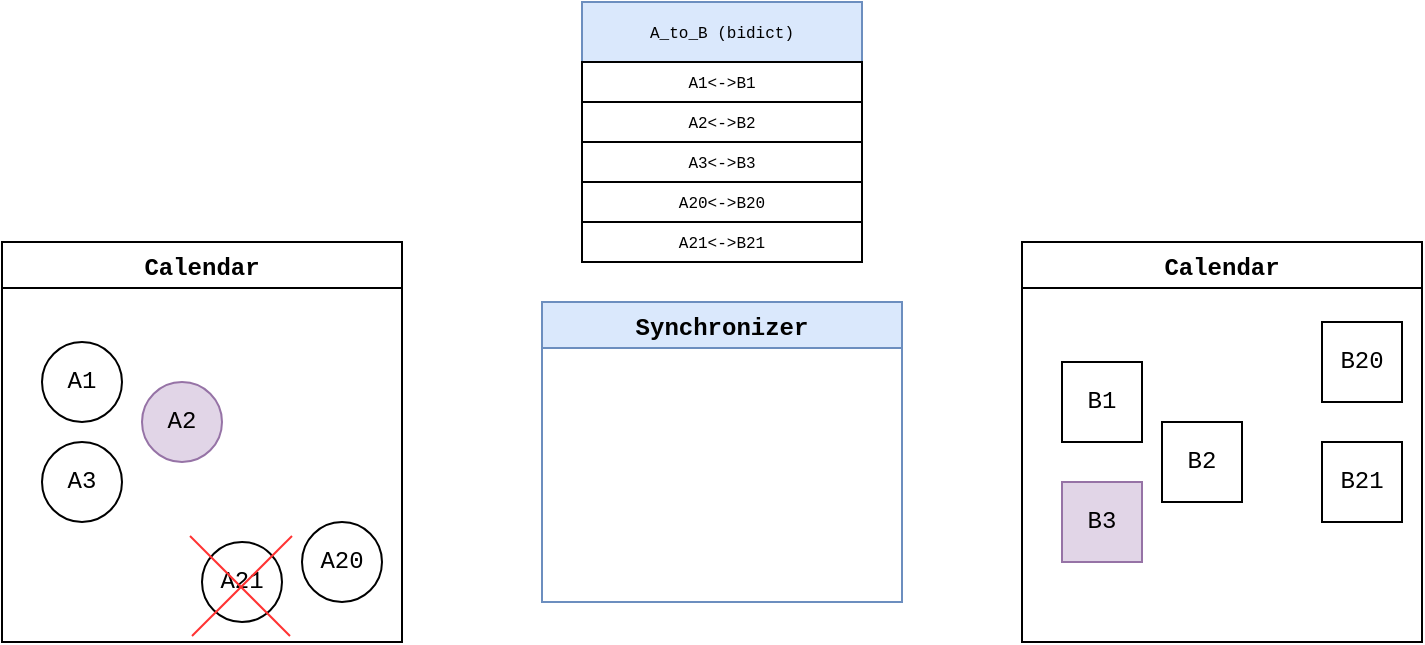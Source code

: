<mxfile version="15.8.4" type="device"><diagram id="C5RBs43oDa-KdzZeNtuy" name="Page-1"><mxGraphModel dx="825" dy="456" grid="1" gridSize="10" guides="1" tooltips="1" connect="1" arrows="1" fold="1" page="1" pageScale="1" pageWidth="827" pageHeight="1169" math="0" shadow="0"><root><mxCell id="WIyWlLk6GJQsqaUBKTNV-0"/><mxCell id="WIyWlLk6GJQsqaUBKTNV-1" parent="WIyWlLk6GJQsqaUBKTNV-0"/><mxCell id="UczhDD-ak8AhGgbR7AN6-11" value="Calendar" style="swimlane;fontFamily=Courier New;" parent="WIyWlLk6GJQsqaUBKTNV-1" vertex="1"><mxGeometry x="80" y="260" width="200" height="200" as="geometry"/></mxCell><mxCell id="UczhDD-ak8AhGgbR7AN6-12" value="A1" style="ellipse;whiteSpace=wrap;html=1;aspect=fixed;fontFamily=Courier New;" parent="UczhDD-ak8AhGgbR7AN6-11" vertex="1"><mxGeometry x="20" y="50" width="40" height="40" as="geometry"/></mxCell><mxCell id="UczhDD-ak8AhGgbR7AN6-14" value="A3" style="ellipse;whiteSpace=wrap;html=1;aspect=fixed;fontFamily=Courier New;" parent="UczhDD-ak8AhGgbR7AN6-11" vertex="1"><mxGeometry x="20" y="100" width="40" height="40" as="geometry"/></mxCell><mxCell id="UczhDD-ak8AhGgbR7AN6-13" value="A2" style="ellipse;whiteSpace=wrap;html=1;aspect=fixed;fontFamily=Courier New;fillColor=#e1d5e7;strokeColor=#9673a6;" parent="UczhDD-ak8AhGgbR7AN6-11" vertex="1"><mxGeometry x="70" y="70" width="40" height="40" as="geometry"/></mxCell><mxCell id="M8ySMrJf8F9DL-PtWal_-19" value="A20" style="ellipse;whiteSpace=wrap;html=1;aspect=fixed;fontFamily=Courier New;" parent="UczhDD-ak8AhGgbR7AN6-11" vertex="1"><mxGeometry x="150" y="140" width="40" height="40" as="geometry"/></mxCell><mxCell id="M8ySMrJf8F9DL-PtWal_-26" value="A21" style="ellipse;whiteSpace=wrap;html=1;aspect=fixed;fontFamily=Courier New;" parent="UczhDD-ak8AhGgbR7AN6-11" vertex="1"><mxGeometry x="100" y="150" width="40" height="40" as="geometry"/></mxCell><mxCell id="UczhDD-ak8AhGgbR7AN6-16" value="Calendar" style="swimlane;fontFamily=Courier New;" parent="WIyWlLk6GJQsqaUBKTNV-1" vertex="1"><mxGeometry x="590" y="260" width="200" height="200" as="geometry"/></mxCell><mxCell id="UczhDD-ak8AhGgbR7AN6-21" value="B20" style="rectangle;whiteSpace=wrap;html=1;aspect=fixed;fontFamily=Courier New;" parent="UczhDD-ak8AhGgbR7AN6-16" vertex="1"><mxGeometry x="150" y="40" width="40" height="40" as="geometry"/></mxCell><mxCell id="UczhDD-ak8AhGgbR7AN6-20" value="B21" style="rectangle;whiteSpace=wrap;html=1;aspect=fixed;fontFamily=Courier New;" parent="UczhDD-ak8AhGgbR7AN6-16" vertex="1"><mxGeometry x="150" y="100" width="40" height="40" as="geometry"/></mxCell><mxCell id="M8ySMrJf8F9DL-PtWal_-1" value="B1" style="rectangle;whiteSpace=wrap;html=1;aspect=fixed;fontFamily=Courier New;" parent="UczhDD-ak8AhGgbR7AN6-16" vertex="1"><mxGeometry x="20" y="60" width="40" height="40" as="geometry"/></mxCell><mxCell id="M8ySMrJf8F9DL-PtWal_-2" value="&lt;span style=&quot;font-weight: normal&quot;&gt;B2&lt;/span&gt;" style="rectangle;whiteSpace=wrap;html=1;aspect=fixed;fontFamily=Courier New;fontStyle=1;strokeColor=default;" parent="UczhDD-ak8AhGgbR7AN6-16" vertex="1"><mxGeometry x="70" y="90" width="40" height="40" as="geometry"/></mxCell><mxCell id="M8ySMrJf8F9DL-PtWal_-3" value="B3" style="rectangle;whiteSpace=wrap;html=1;aspect=fixed;fontFamily=Courier New;fillColor=#e1d5e7;strokeColor=#9673a6;" parent="UczhDD-ak8AhGgbR7AN6-16" vertex="1"><mxGeometry x="20" y="120" width="40" height="40" as="geometry"/></mxCell><mxCell id="UczhDD-ak8AhGgbR7AN6-22" value="Synchronizer" style="swimlane;fontFamily=Courier New;fillColor=#dae8fc;strokeColor=#6c8ebf;" parent="WIyWlLk6GJQsqaUBKTNV-1" vertex="1"><mxGeometry x="350" y="290" width="180" height="150" as="geometry"/></mxCell><mxCell id="UczhDD-ak8AhGgbR7AN6-24" value="A_to_B (bidict)" style="swimlane;fontStyle=0;childLayout=stackLayout;horizontal=1;startSize=30;horizontalStack=0;resizeParent=1;resizeParentMax=0;resizeLast=0;collapsible=1;marginBottom=0;fontFamily=Courier New;fillColor=#dae8fc;strokeColor=#6c8ebf;fontSize=8;" parent="WIyWlLk6GJQsqaUBKTNV-1" vertex="1"><mxGeometry x="370" y="140" width="140" height="130" as="geometry"/></mxCell><mxCell id="UczhDD-ak8AhGgbR7AN6-28" value="A1&amp;lt;-&amp;gt;B1" style="rounded=0;whiteSpace=wrap;html=1;fontFamily=Courier New;fontSize=8;" parent="UczhDD-ak8AhGgbR7AN6-24" vertex="1"><mxGeometry y="30" width="140" height="20" as="geometry"/></mxCell><mxCell id="M8ySMrJf8F9DL-PtWal_-11" value="A2&amp;lt;-&amp;gt;B2" style="rounded=0;whiteSpace=wrap;html=1;fontFamily=Courier New;fontSize=8;" parent="UczhDD-ak8AhGgbR7AN6-24" vertex="1"><mxGeometry y="50" width="140" height="20" as="geometry"/></mxCell><mxCell id="M8ySMrJf8F9DL-PtWal_-12" value="A3&amp;lt;-&amp;gt;B3" style="rounded=0;whiteSpace=wrap;html=1;fontFamily=Courier New;fontSize=8;" parent="UczhDD-ak8AhGgbR7AN6-24" vertex="1"><mxGeometry y="70" width="140" height="20" as="geometry"/></mxCell><mxCell id="M8ySMrJf8F9DL-PtWal_-13" value="A20&amp;lt;-&amp;gt;B20" style="rounded=0;whiteSpace=wrap;html=1;fontFamily=Courier New;fontSize=8;" parent="UczhDD-ak8AhGgbR7AN6-24" vertex="1"><mxGeometry y="90" width="140" height="20" as="geometry"/></mxCell><mxCell id="M8ySMrJf8F9DL-PtWal_-14" value="A21&amp;lt;-&amp;gt;B21" style="rounded=0;whiteSpace=wrap;html=1;fontFamily=Courier New;fontSize=8;" parent="UczhDD-ak8AhGgbR7AN6-24" vertex="1"><mxGeometry y="110" width="140" height="20" as="geometry"/></mxCell><mxCell id="M8ySMrJf8F9DL-PtWal_-32" value="" style="group;strokeColor=none;" parent="WIyWlLk6GJQsqaUBKTNV-1" vertex="1" connectable="0"><mxGeometry x="174" y="407" width="51" height="50" as="geometry"/></mxCell><mxCell id="M8ySMrJf8F9DL-PtWal_-30" value="" style="endArrow=none;html=1;rounded=0;fontSize=13;strokeColor=#FF3333;" parent="M8ySMrJf8F9DL-PtWal_-32" edge="1"><mxGeometry width="50" height="50" relative="1" as="geometry"><mxPoint x="1" y="50" as="sourcePoint"/><mxPoint x="51" as="targetPoint"/></mxGeometry></mxCell><mxCell id="M8ySMrJf8F9DL-PtWal_-31" value="" style="endArrow=none;html=1;rounded=0;fontSize=13;strokeColor=#FF3333;" parent="M8ySMrJf8F9DL-PtWal_-32" edge="1"><mxGeometry width="50" height="50" relative="1" as="geometry"><mxPoint x="50" y="50" as="sourcePoint"/><mxPoint as="targetPoint"/></mxGeometry></mxCell></root></mxGraphModel></diagram></mxfile>